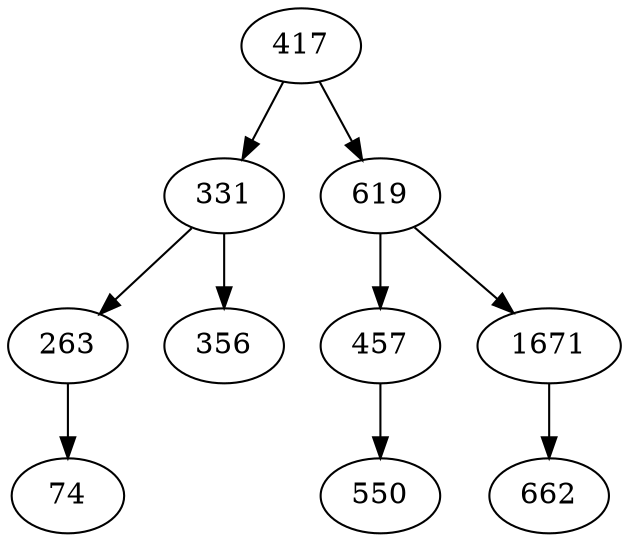 digraph AVLBaum
{
417 -> 331;
417 -> 619;
331 -> 263;
331 -> 356;
263 -> 74;
619 -> 457;
619 -> 1671;
457 -> 550;
1671 -> 662;
}
